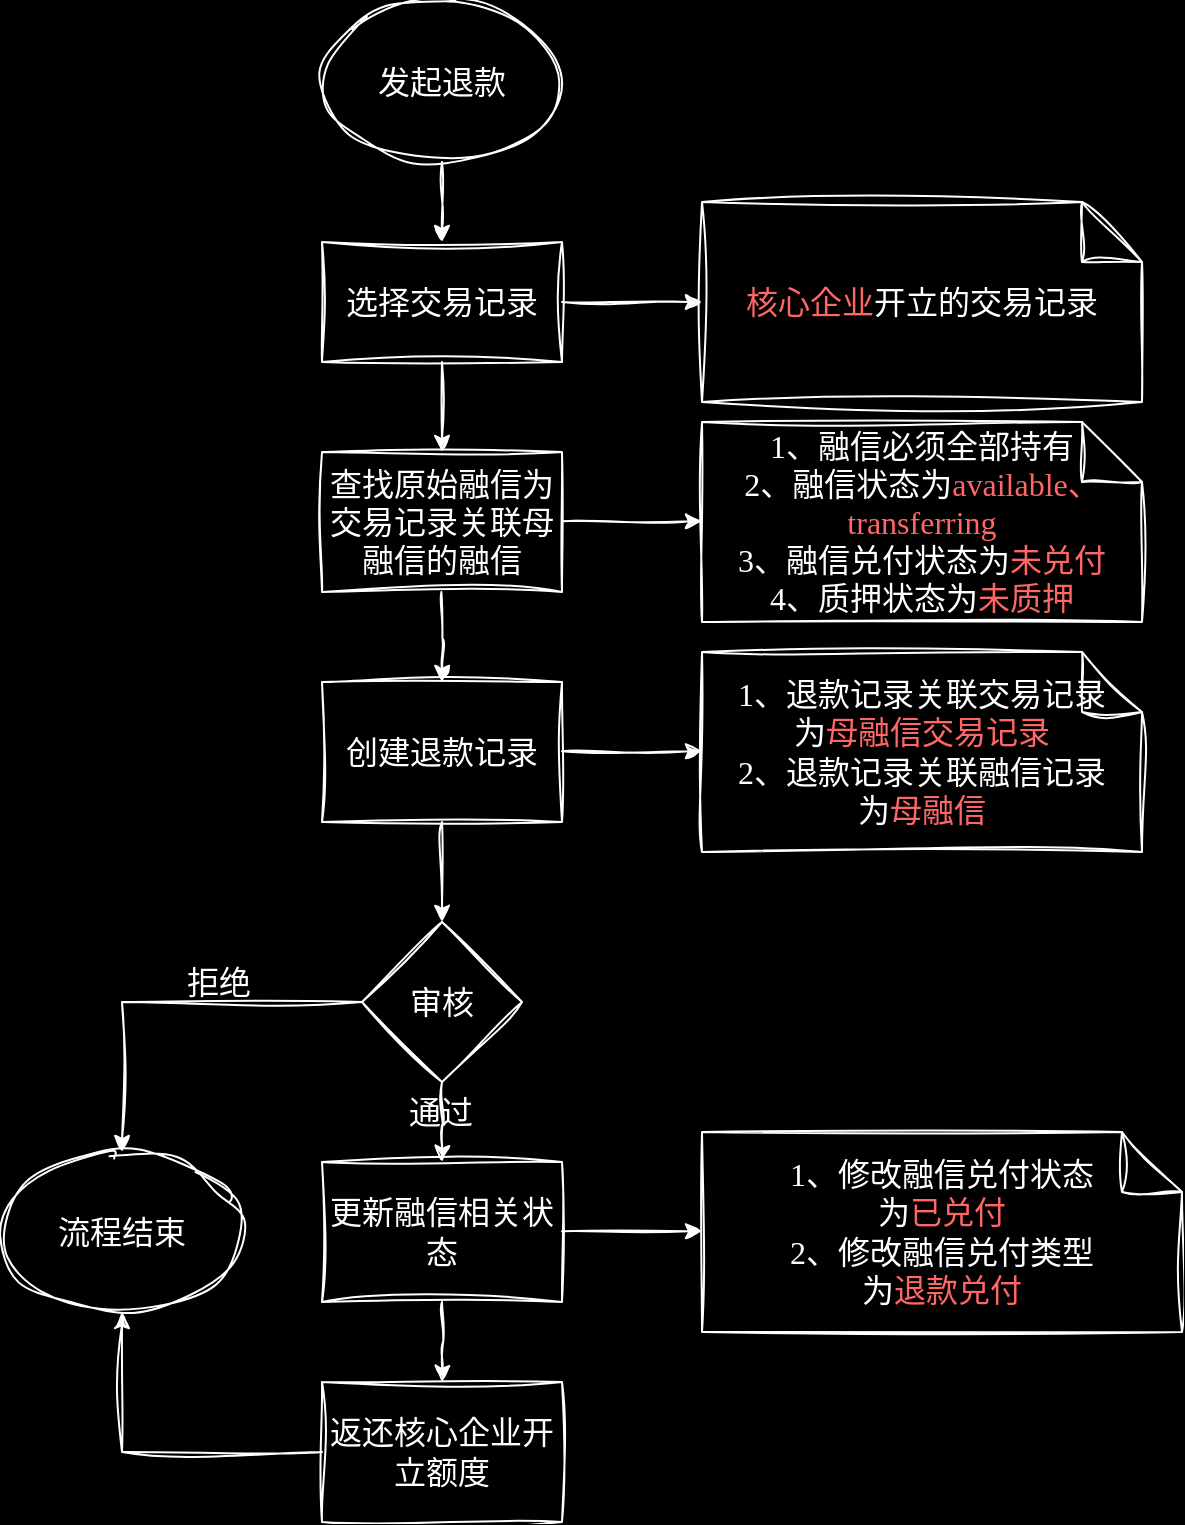 <mxfile version="24.7.12">
  <diagram name="第 1 页" id="xSBUUF7zfyPPVn0Ek9fH">
    <mxGraphModel dx="753" dy="476" grid="1" gridSize="10" guides="1" tooltips="1" connect="1" arrows="1" fold="1" page="1" pageScale="1" pageWidth="827" pageHeight="1169" background="#000000" math="0" shadow="0">
      <root>
        <mxCell id="0" />
        <mxCell id="1" parent="0" />
        <mxCell id="6oIkDb-312-8pM6s9ORh-19" value="" style="edgeStyle=orthogonalEdgeStyle;rounded=0;sketch=1;hachureGap=4;jiggle=2;curveFitting=1;orthogonalLoop=1;jettySize=auto;html=1;fontFamily=Long Cang;fontSource=https%3A%2F%2Ffonts.googleapis.com%2Fcss%3Ffamily%3DLong%2BCang;fontSize=16;" parent="1" target="6oIkDb-312-8pM6s9ORh-18" edge="1">
          <mxGeometry relative="1" as="geometry">
            <mxPoint x="370" y="160.0" as="sourcePoint" />
          </mxGeometry>
        </mxCell>
        <mxCell id="6oIkDb-312-8pM6s9ORh-20" value="" style="edgeStyle=orthogonalEdgeStyle;rounded=0;sketch=1;hachureGap=4;jiggle=2;curveFitting=1;orthogonalLoop=1;jettySize=auto;html=1;fontFamily=Long Cang;fontSource=https%3A%2F%2Ffonts.googleapis.com%2Fcss%3Ffamily%3DLong%2BCang;strokeColor=#FFFFFF;fontSize=16;exitX=0.5;exitY=1;exitDx=0;exitDy=0;" parent="1" source="o6kX1AXqSNB2H2lRawLF-7" target="6oIkDb-312-8pM6s9ORh-18" edge="1">
          <mxGeometry relative="1" as="geometry">
            <mxPoint x="370" y="160.0" as="sourcePoint" />
          </mxGeometry>
        </mxCell>
        <mxCell id="6oIkDb-312-8pM6s9ORh-22" value="" style="edgeStyle=orthogonalEdgeStyle;rounded=0;sketch=1;hachureGap=4;jiggle=2;curveFitting=1;orthogonalLoop=1;jettySize=auto;html=1;fontFamily=Long Cang;fontSource=https%3A%2F%2Ffonts.googleapis.com%2Fcss%3Ffamily%3DLong%2BCang;strokeColor=#FFFFFF;fontSize=16;" parent="1" source="6oIkDb-312-8pM6s9ORh-18" target="6oIkDb-312-8pM6s9ORh-21" edge="1">
          <mxGeometry relative="1" as="geometry" />
        </mxCell>
        <mxCell id="6oIkDb-312-8pM6s9ORh-18" value="&lt;font style=&quot;font-size: 16px;&quot; color=&quot;#ffffff&quot;&gt;选择交易记录&lt;/font&gt;" style="whiteSpace=wrap;html=1;fontFamily=Long Cang;fillColor=none;strokeColor=#FFFFFF;sketch=1;hachureGap=4;jiggle=2;curveFitting=1;fontSource=https%3A%2F%2Ffonts.googleapis.com%2Fcss%3Ffamily%3DLong%2BCang;fontSize=16;" parent="1" vertex="1">
          <mxGeometry x="310" y="200" width="120" height="60" as="geometry" />
        </mxCell>
        <mxCell id="6oIkDb-312-8pM6s9ORh-29" value="" style="edgeStyle=orthogonalEdgeStyle;rounded=0;sketch=1;hachureGap=4;jiggle=2;curveFitting=1;orthogonalLoop=1;jettySize=auto;html=1;fontFamily=Long Cang;fontSource=https%3A%2F%2Ffonts.googleapis.com%2Fcss%3Ffamily%3DLong%2BCang;strokeColor=#FFFFFF;curved=0;fontSize=16;entryX=0.5;entryY=0;entryDx=0;entryDy=0;" parent="1" target="o6kX1AXqSNB2H2lRawLF-1" edge="1">
          <mxGeometry relative="1" as="geometry">
            <mxPoint x="369.7" y="375" as="sourcePoint" />
            <mxPoint x="390" y="420" as="targetPoint" />
          </mxGeometry>
        </mxCell>
        <mxCell id="6oIkDb-312-8pM6s9ORh-21" value="&lt;font style=&quot;font-size: 16px;&quot; color=&quot;#ffffff&quot;&gt;查找原始融信为交易记录关联母融信的融信&lt;/font&gt;" style="whiteSpace=wrap;html=1;fontFamily=Long Cang;fillColor=none;strokeColor=#FFFFFF;sketch=1;hachureGap=4;jiggle=2;curveFitting=1;fontSource=https%3A%2F%2Ffonts.googleapis.com%2Fcss%3Ffamily%3DLong%2BCang;fontSize=16;" parent="1" vertex="1">
          <mxGeometry x="310" y="305" width="120" height="70" as="geometry" />
        </mxCell>
        <mxCell id="6oIkDb-312-8pM6s9ORh-23" value="&lt;font color=&quot;#ff6666&quot; style=&quot;font-size: 16px;&quot;&gt;核心企业&lt;/font&gt;&lt;font style=&quot;font-size: 16px;&quot; color=&quot;#ffffff&quot;&gt;开立的交易记录&lt;/font&gt;" style="shape=note;whiteSpace=wrap;html=1;backgroundOutline=1;darkOpacity=0.05;sketch=1;hachureGap=4;jiggle=2;curveFitting=1;fontFamily=Long Cang;fontSource=https%3A%2F%2Ffonts.googleapis.com%2Fcss%3Ffamily%3DLong%2BCang;fillColor=none;strokeColor=#FFFFFF;fontSize=16;" parent="1" vertex="1">
          <mxGeometry x="500" y="180" width="220" height="100" as="geometry" />
        </mxCell>
        <mxCell id="6oIkDb-312-8pM6s9ORh-24" style="edgeStyle=orthogonalEdgeStyle;rounded=0;sketch=1;hachureGap=4;jiggle=2;curveFitting=1;orthogonalLoop=1;jettySize=auto;html=1;entryX=0;entryY=0.5;entryDx=0;entryDy=0;entryPerimeter=0;fontFamily=Long Cang;fontSource=https%3A%2F%2Ffonts.googleapis.com%2Fcss%3Ffamily%3DLong%2BCang;strokeColor=#FFFFFF;fontSize=16;" parent="1" source="6oIkDb-312-8pM6s9ORh-18" target="6oIkDb-312-8pM6s9ORh-23" edge="1">
          <mxGeometry relative="1" as="geometry" />
        </mxCell>
        <mxCell id="6oIkDb-312-8pM6s9ORh-25" value="&lt;font style=&quot;font-size: 16px;&quot; color=&quot;#ffffff&quot;&gt;1、融信必须全部持有&lt;/font&gt;&lt;div style=&quot;font-size: 16px;&quot;&gt;&lt;font style=&quot;font-size: 16px;&quot; color=&quot;#ffffff&quot;&gt;2、融信状态&lt;/font&gt;&lt;font style=&quot;background-color: initial;&quot; color=&quot;#ffffff&quot;&gt;为&lt;/font&gt;&lt;font style=&quot;background-color: initial;&quot;&gt;&lt;font color=&quot;#ff6666&quot;&gt;available、transferring&lt;/font&gt;&lt;/font&gt;&lt;/div&gt;&lt;div style=&quot;font-size: 16px;&quot;&gt;&lt;div style=&quot;font-size: 16px;&quot;&gt;&lt;div style=&quot;font-size: 16px;&quot;&gt;&lt;div style=&quot;font-size: 16px;&quot;&gt;&lt;font style=&quot;font-size: 16px;&quot; color=&quot;#ffffff&quot;&gt;3、融信兑付状态&lt;/font&gt;&lt;span style=&quot;background-color: initial; color: rgb(255, 255, 255);&quot;&gt;为&lt;/span&gt;&lt;span style=&quot;background-color: initial;&quot;&gt;&lt;font color=&quot;#ff6666&quot;&gt;未兑付&lt;/font&gt;&lt;/span&gt;&lt;/div&gt;&lt;div style=&quot;font-size: 16px;&quot;&gt;&lt;font style=&quot;font-size: 16px;&quot; color=&quot;#ffffff&quot;&gt;4、质押状态&lt;/font&gt;&lt;span style=&quot;color: rgb(255, 255, 255); background-color: initial;&quot;&gt;为&lt;/span&gt;&lt;span style=&quot;background-color: initial;&quot;&gt;&lt;font color=&quot;#ff6666&quot;&gt;未质押&lt;/font&gt;&lt;/span&gt;&lt;/div&gt;&lt;/div&gt;&lt;/div&gt;&lt;/div&gt;" style="shape=note;whiteSpace=wrap;html=1;backgroundOutline=1;darkOpacity=0.05;sketch=1;hachureGap=4;jiggle=2;curveFitting=1;fontFamily=Long Cang;fontSource=https%3A%2F%2Ffonts.googleapis.com%2Fcss%3Ffamily%3DLong%2BCang;fillColor=none;strokeColor=#FFFFFF;fontSize=16;" parent="1" vertex="1">
          <mxGeometry x="500" y="290" width="220" height="100" as="geometry" />
        </mxCell>
        <mxCell id="6oIkDb-312-8pM6s9ORh-26" style="edgeStyle=orthogonalEdgeStyle;rounded=0;sketch=1;hachureGap=4;jiggle=2;curveFitting=1;orthogonalLoop=1;jettySize=auto;html=1;entryX=0;entryY=0.5;entryDx=0;entryDy=0;entryPerimeter=0;fontFamily=Long Cang;fontSource=https%3A%2F%2Ffonts.googleapis.com%2Fcss%3Ffamily%3DLong%2BCang;strokeColor=#FFFFFF;fontSize=16;" parent="1" edge="1">
          <mxGeometry relative="1" as="geometry">
            <mxPoint x="430" y="339.62" as="sourcePoint" />
            <mxPoint x="500" y="339.62" as="targetPoint" />
          </mxGeometry>
        </mxCell>
        <mxCell id="6oIkDb-312-8pM6s9ORh-44" value="" style="edgeStyle=orthogonalEdgeStyle;rounded=0;sketch=1;hachureGap=4;jiggle=2;curveFitting=1;orthogonalLoop=1;jettySize=auto;html=1;fontFamily=Long Cang;fontSource=https%3A%2F%2Ffonts.googleapis.com%2Fcss%3Ffamily%3DLong%2BCang;strokeColor=#FFFFFF;fontSize=16;entryX=0.5;entryY=0;entryDx=0;entryDy=0;" parent="1" source="6oIkDb-312-8pM6s9ORh-28" target="o6kX1AXqSNB2H2lRawLF-10" edge="1">
          <mxGeometry relative="1" as="geometry">
            <mxPoint x="189.97" y="665" as="targetPoint" />
          </mxGeometry>
        </mxCell>
        <mxCell id="6oIkDb-312-8pM6s9ORh-45" value="拒绝" style="edgeLabel;html=1;align=center;verticalAlign=bottom;resizable=0;points=[];sketch=1;hachureGap=4;jiggle=2;curveFitting=1;fontFamily=Long Cang;fontSource=https%3A%2F%2Ffonts.googleapis.com%2Fcss%3Ffamily%3DLong%2BCang;labelBackgroundColor=none;fontColor=#FFFFFF;fontSize=16;" parent="6oIkDb-312-8pM6s9ORh-44" vertex="1" connectable="0">
          <mxGeometry x="-0.261" y="1" relative="1" as="geometry">
            <mxPoint as="offset" />
          </mxGeometry>
        </mxCell>
        <mxCell id="6oIkDb-312-8pM6s9ORh-28" value="&lt;font style=&quot;font-size: 16px;&quot; color=&quot;#ffffff&quot;&gt;审核&lt;/font&gt;" style="rhombus;whiteSpace=wrap;html=1;fontFamily=Long Cang;fillColor=none;strokeColor=#FFFFFF;sketch=1;hachureGap=4;jiggle=2;curveFitting=1;fontSource=https%3A%2F%2Ffonts.googleapis.com%2Fcss%3Ffamily%3DLong%2BCang;fontSize=16;" parent="1" vertex="1">
          <mxGeometry x="330" y="540" width="80" height="80" as="geometry" />
        </mxCell>
        <mxCell id="6oIkDb-312-8pM6s9ORh-30" value="" style="edgeStyle=orthogonalEdgeStyle;rounded=0;sketch=1;hachureGap=4;jiggle=2;curveFitting=1;orthogonalLoop=1;jettySize=auto;html=1;fontFamily=Long Cang;fontSource=https%3A%2F%2Ffonts.googleapis.com%2Fcss%3Ffamily%3DLong%2BCang;strokeColor=#FFFFFF;curved=0;fontSize=16;" parent="1" edge="1">
          <mxGeometry relative="1" as="geometry">
            <mxPoint x="370" y="620" as="sourcePoint" />
            <mxPoint x="370" y="660" as="targetPoint" />
          </mxGeometry>
        </mxCell>
        <mxCell id="6oIkDb-312-8pM6s9ORh-34" value="通过" style="edgeLabel;html=1;align=center;verticalAlign=middle;resizable=0;points=[];sketch=1;hachureGap=4;jiggle=2;curveFitting=1;fontFamily=Long Cang;fontSource=https%3A%2F%2Ffonts.googleapis.com%2Fcss%3Ffamily%3DLong%2BCang;labelBackgroundColor=none;fontColor=#FFFFFF;fontSize=16;" parent="6oIkDb-312-8pM6s9ORh-30" vertex="1" connectable="0">
          <mxGeometry x="-0.314" y="-2" relative="1" as="geometry">
            <mxPoint as="offset" />
          </mxGeometry>
        </mxCell>
        <mxCell id="6oIkDb-312-8pM6s9ORh-32" value="&lt;font style=&quot;font-size: 16px;&quot; color=&quot;#ffffff&quot;&gt;更新融信相关状态&lt;/font&gt;" style="whiteSpace=wrap;html=1;fontFamily=Long Cang;fillColor=none;strokeColor=#FFFFFF;sketch=1;hachureGap=4;jiggle=2;curveFitting=1;fontSource=https%3A%2F%2Ffonts.googleapis.com%2Fcss%3Ffamily%3DLong%2BCang;fontSize=16;" parent="1" vertex="1">
          <mxGeometry x="310" y="660" width="120" height="70" as="geometry" />
        </mxCell>
        <mxCell id="6oIkDb-312-8pM6s9ORh-35" value="&lt;font style=&quot;font-size: 16px;&quot; color=&quot;#ffffff&quot;&gt;1、修改融信兑付状态&lt;/font&gt;&lt;div&gt;&lt;font style=&quot;font-size: 16px;&quot; color=&quot;#ffffff&quot;&gt;为&lt;/font&gt;&lt;font color=&quot;#ff6666&quot; style=&quot;font-size: 16px;&quot;&gt;已兑付&lt;/font&gt;&lt;div style=&quot;font-size: 16px;&quot;&gt;&lt;font style=&quot;font-size: 16px;&quot; color=&quot;#ffffff&quot;&gt;2、修改融信兑付类型&lt;/font&gt;&lt;/div&gt;&lt;div style=&quot;font-size: 16px;&quot;&gt;&lt;font style=&quot;font-size: 16px;&quot; color=&quot;#ffffff&quot;&gt;为&lt;/font&gt;&lt;font color=&quot;#ff6666&quot; style=&quot;font-size: 16px;&quot;&gt;退款兑付&lt;/font&gt;&lt;/div&gt;&lt;/div&gt;" style="shape=note;whiteSpace=wrap;html=1;backgroundOutline=1;darkOpacity=0.05;sketch=1;hachureGap=4;jiggle=2;curveFitting=1;fontFamily=Long Cang;fontSource=https%3A%2F%2Ffonts.googleapis.com%2Fcss%3Ffamily%3DLong%2BCang;fillColor=none;strokeColor=#FFFFFF;fontSize=16;" parent="1" vertex="1">
          <mxGeometry x="500" y="645" width="240" height="100" as="geometry" />
        </mxCell>
        <mxCell id="6oIkDb-312-8pM6s9ORh-36" style="edgeStyle=orthogonalEdgeStyle;rounded=0;sketch=1;hachureGap=4;jiggle=2;curveFitting=1;orthogonalLoop=1;jettySize=auto;html=1;entryX=0;entryY=0.5;entryDx=0;entryDy=0;entryPerimeter=0;fontFamily=Long Cang;fontSource=https%3A%2F%2Ffonts.googleapis.com%2Fcss%3Ffamily%3DLong%2BCang;strokeColor=#FFFFFF;fontSize=16;" parent="1" edge="1">
          <mxGeometry relative="1" as="geometry">
            <mxPoint x="430" y="694.62" as="sourcePoint" />
            <mxPoint x="500" y="694.62" as="targetPoint" />
          </mxGeometry>
        </mxCell>
        <mxCell id="6oIkDb-312-8pM6s9ORh-37" value="" style="edgeStyle=orthogonalEdgeStyle;rounded=0;sketch=1;hachureGap=4;jiggle=2;curveFitting=1;orthogonalLoop=1;jettySize=auto;html=1;fontFamily=Long Cang;fontSource=https%3A%2F%2Ffonts.googleapis.com%2Fcss%3Ffamily%3DLong%2BCang;strokeColor=#FFFFFF;curved=0;fontSize=16;" parent="1" edge="1">
          <mxGeometry relative="1" as="geometry">
            <mxPoint x="370" y="730" as="sourcePoint" />
            <mxPoint x="370" y="770" as="targetPoint" />
          </mxGeometry>
        </mxCell>
        <mxCell id="6oIkDb-312-8pM6s9ORh-46" style="edgeStyle=orthogonalEdgeStyle;rounded=0;sketch=1;hachureGap=4;jiggle=2;curveFitting=1;orthogonalLoop=1;jettySize=auto;html=1;fontFamily=Long Cang;fontSource=https%3A%2F%2Ffonts.googleapis.com%2Fcss%3Ffamily%3DLong%2BCang;strokeColor=#FFFFFF;entryX=0.5;entryY=1;entryDx=0;entryDy=0;fontSize=16;" parent="1" source="6oIkDb-312-8pM6s9ORh-39" target="o6kX1AXqSNB2H2lRawLF-10" edge="1">
          <mxGeometry relative="1" as="geometry">
            <mxPoint x="190.0" y="725" as="targetPoint" />
          </mxGeometry>
        </mxCell>
        <mxCell id="6oIkDb-312-8pM6s9ORh-39" value="&lt;font style=&quot;font-size: 16px;&quot; color=&quot;#ffffff&quot;&gt;返还核心企业开立额度&lt;/font&gt;" style="whiteSpace=wrap;html=1;fontFamily=Long Cang;fillColor=none;strokeColor=#FFFFFF;sketch=1;hachureGap=4;jiggle=2;curveFitting=1;fontSource=https%3A%2F%2Ffonts.googleapis.com%2Fcss%3Ffamily%3DLong%2BCang;fontSize=16;" parent="1" vertex="1">
          <mxGeometry x="310" y="770" width="120" height="70" as="geometry" />
        </mxCell>
        <mxCell id="o6kX1AXqSNB2H2lRawLF-3" style="edgeStyle=orthogonalEdgeStyle;rounded=0;sketch=1;hachureGap=4;jiggle=2;curveFitting=1;orthogonalLoop=1;jettySize=auto;html=1;entryX=0.5;entryY=0;entryDx=0;entryDy=0;fontFamily=Architects Daughter;fontSource=https%3A%2F%2Ffonts.googleapis.com%2Fcss%3Ffamily%3DArchitects%2BDaughter;strokeColor=#FFFFFF;" edge="1" parent="1" source="o6kX1AXqSNB2H2lRawLF-1" target="6oIkDb-312-8pM6s9ORh-28">
          <mxGeometry relative="1" as="geometry" />
        </mxCell>
        <mxCell id="o6kX1AXqSNB2H2lRawLF-1" value="&lt;font color=&quot;#ffffff&quot;&gt;创建退款记录&lt;/font&gt;" style="whiteSpace=wrap;html=1;fontFamily=Long Cang;fillColor=none;strokeColor=#FFFFFF;sketch=1;hachureGap=4;jiggle=2;curveFitting=1;fontSource=https%3A%2F%2Ffonts.googleapis.com%2Fcss%3Ffamily%3DLong%2BCang;fontSize=16;" vertex="1" parent="1">
          <mxGeometry x="310" y="420" width="120" height="70" as="geometry" />
        </mxCell>
        <mxCell id="o6kX1AXqSNB2H2lRawLF-5" value="&lt;font color=&quot;#ffffff&quot;&gt;1、退款记录关联&lt;/font&gt;&lt;span style=&quot;color: rgb(255, 255, 255);&quot;&gt;交易&lt;/span&gt;&lt;span style=&quot;background-color: initial; color: rgb(255, 255, 255);&quot;&gt;记录&lt;/span&gt;&lt;div&gt;&lt;span style=&quot;background-color: initial; color: rgb(255, 255, 255);&quot;&gt;为&lt;/span&gt;&lt;span style=&quot;background-color: initial;&quot;&gt;&lt;font color=&quot;#ff6666&quot;&gt;母融信交易记录&lt;/font&gt;&lt;/span&gt;&lt;div&gt;&lt;div&gt;&lt;div&gt;&lt;span style=&quot;color: rgb(255, 255, 255);&quot;&gt;2、退款记录关联融信记录&lt;/span&gt;&lt;/div&gt;&lt;div&gt;&lt;span style=&quot;color: rgb(255, 255, 255);&quot;&gt;为&lt;/span&gt;&lt;font color=&quot;#ff6666&quot;&gt;母融信&lt;/font&gt;&lt;font color=&quot;#ffffff&quot;&gt;&lt;br&gt;&lt;/font&gt;&lt;/div&gt;&lt;/div&gt;&lt;/div&gt;&lt;/div&gt;" style="shape=note;whiteSpace=wrap;html=1;backgroundOutline=1;darkOpacity=0.05;sketch=1;hachureGap=4;jiggle=2;curveFitting=1;fontFamily=Long Cang;fontSource=https%3A%2F%2Ffonts.googleapis.com%2Fcss%3Ffamily%3DLong%2BCang;fillColor=none;strokeColor=#FFFFFF;fontSize=16;" vertex="1" parent="1">
          <mxGeometry x="500" y="405" width="220" height="100" as="geometry" />
        </mxCell>
        <mxCell id="o6kX1AXqSNB2H2lRawLF-6" style="edgeStyle=orthogonalEdgeStyle;rounded=0;sketch=1;hachureGap=4;jiggle=2;curveFitting=1;orthogonalLoop=1;jettySize=auto;html=1;entryX=0;entryY=0.5;entryDx=0;entryDy=0;entryPerimeter=0;fontFamily=Long Cang;fontSource=https%3A%2F%2Ffonts.googleapis.com%2Fcss%3Ffamily%3DLong%2BCang;strokeColor=#FFFFFF;fontSize=16;" edge="1" parent="1">
          <mxGeometry relative="1" as="geometry">
            <mxPoint x="430" y="454.62" as="sourcePoint" />
            <mxPoint x="500" y="454.62" as="targetPoint" />
          </mxGeometry>
        </mxCell>
        <mxCell id="o6kX1AXqSNB2H2lRawLF-7" value="&lt;span style=&quot;color: rgb(255, 255, 255); font-family: &amp;quot;Long Cang&amp;quot;; font-size: 16px;&quot;&gt;发起退款&lt;/span&gt;" style="ellipse;whiteSpace=wrap;html=1;sketch=1;hachureGap=4;jiggle=2;curveFitting=1;fontFamily=Architects Daughter;fontSource=https%3A%2F%2Ffonts.googleapis.com%2Fcss%3Ffamily%3DArchitects%2BDaughter;fillColor=none;strokeColor=#FFFFFF;" vertex="1" parent="1">
          <mxGeometry x="310" y="80" width="120" height="80" as="geometry" />
        </mxCell>
        <mxCell id="o6kX1AXqSNB2H2lRawLF-10" value="&lt;span style=&quot;color: rgb(255, 255, 255); font-family: &amp;quot;Long Cang&amp;quot;; font-size: 16px;&quot;&gt;流程结束&lt;/span&gt;" style="ellipse;whiteSpace=wrap;html=1;sketch=1;hachureGap=4;jiggle=2;curveFitting=1;fontFamily=Architects Daughter;fontSource=https%3A%2F%2Ffonts.googleapis.com%2Fcss%3Ffamily%3DArchitects%2BDaughter;fillColor=none;strokeColor=#FFFFFF;" vertex="1" parent="1">
          <mxGeometry x="150" y="655" width="120" height="80" as="geometry" />
        </mxCell>
      </root>
    </mxGraphModel>
  </diagram>
</mxfile>
